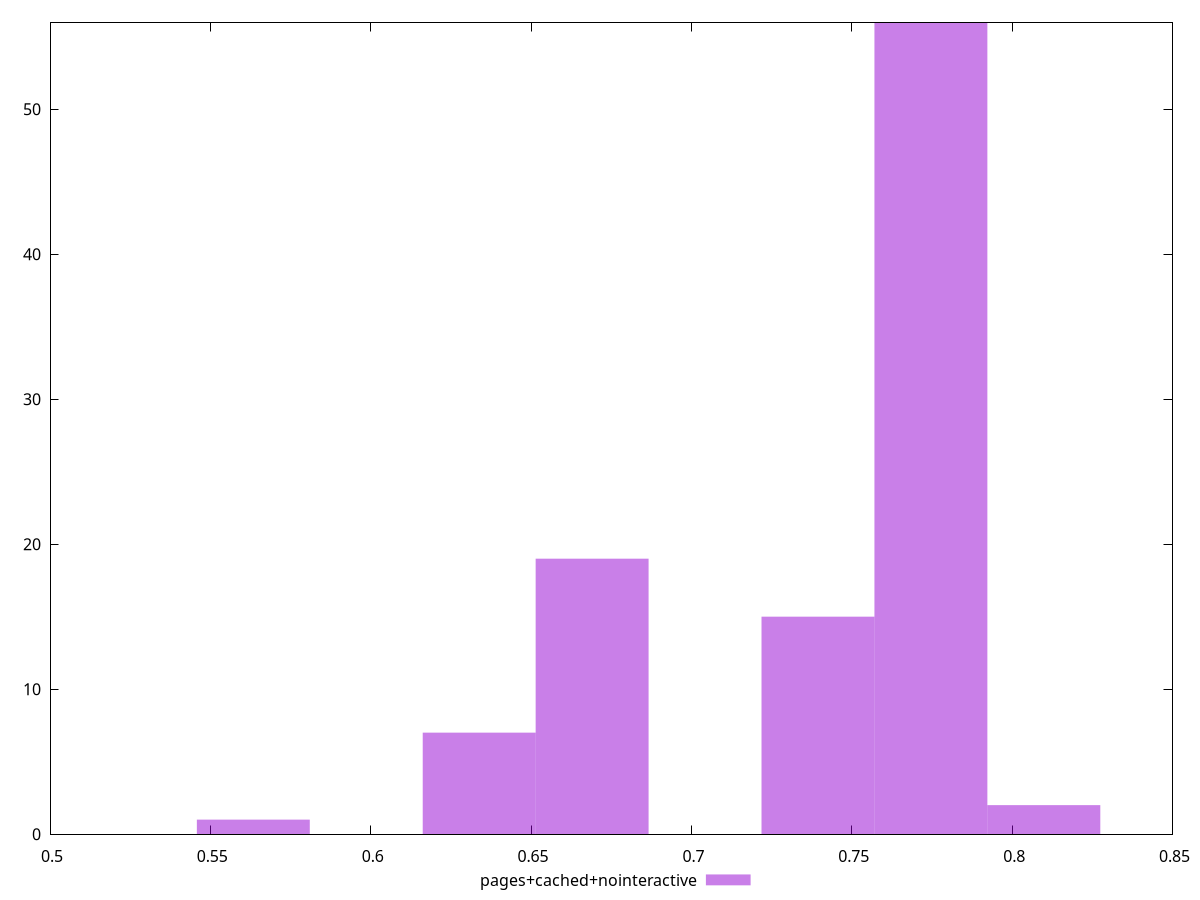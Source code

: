 $_pagesCachedNointeractive <<EOF
0.6690338557880642 19
0.7746707803861796 56
0.6338215475886925 7
0.8098830885855515 2
0.7394584721868078 15
0.5633969311899488 1
EOF
set key outside below
set terminal pngcairo
set output "report_00005_2020-11-02T22-26-11.212Z/speed-index/pages+cached+nointeractive//hist.png"
set yrange [0:56]
set boxwidth 0.0352123081993718
set style fill transparent solid 0.5 noborder
plot $_pagesCachedNointeractive title "pages+cached+nointeractive" with boxes ,